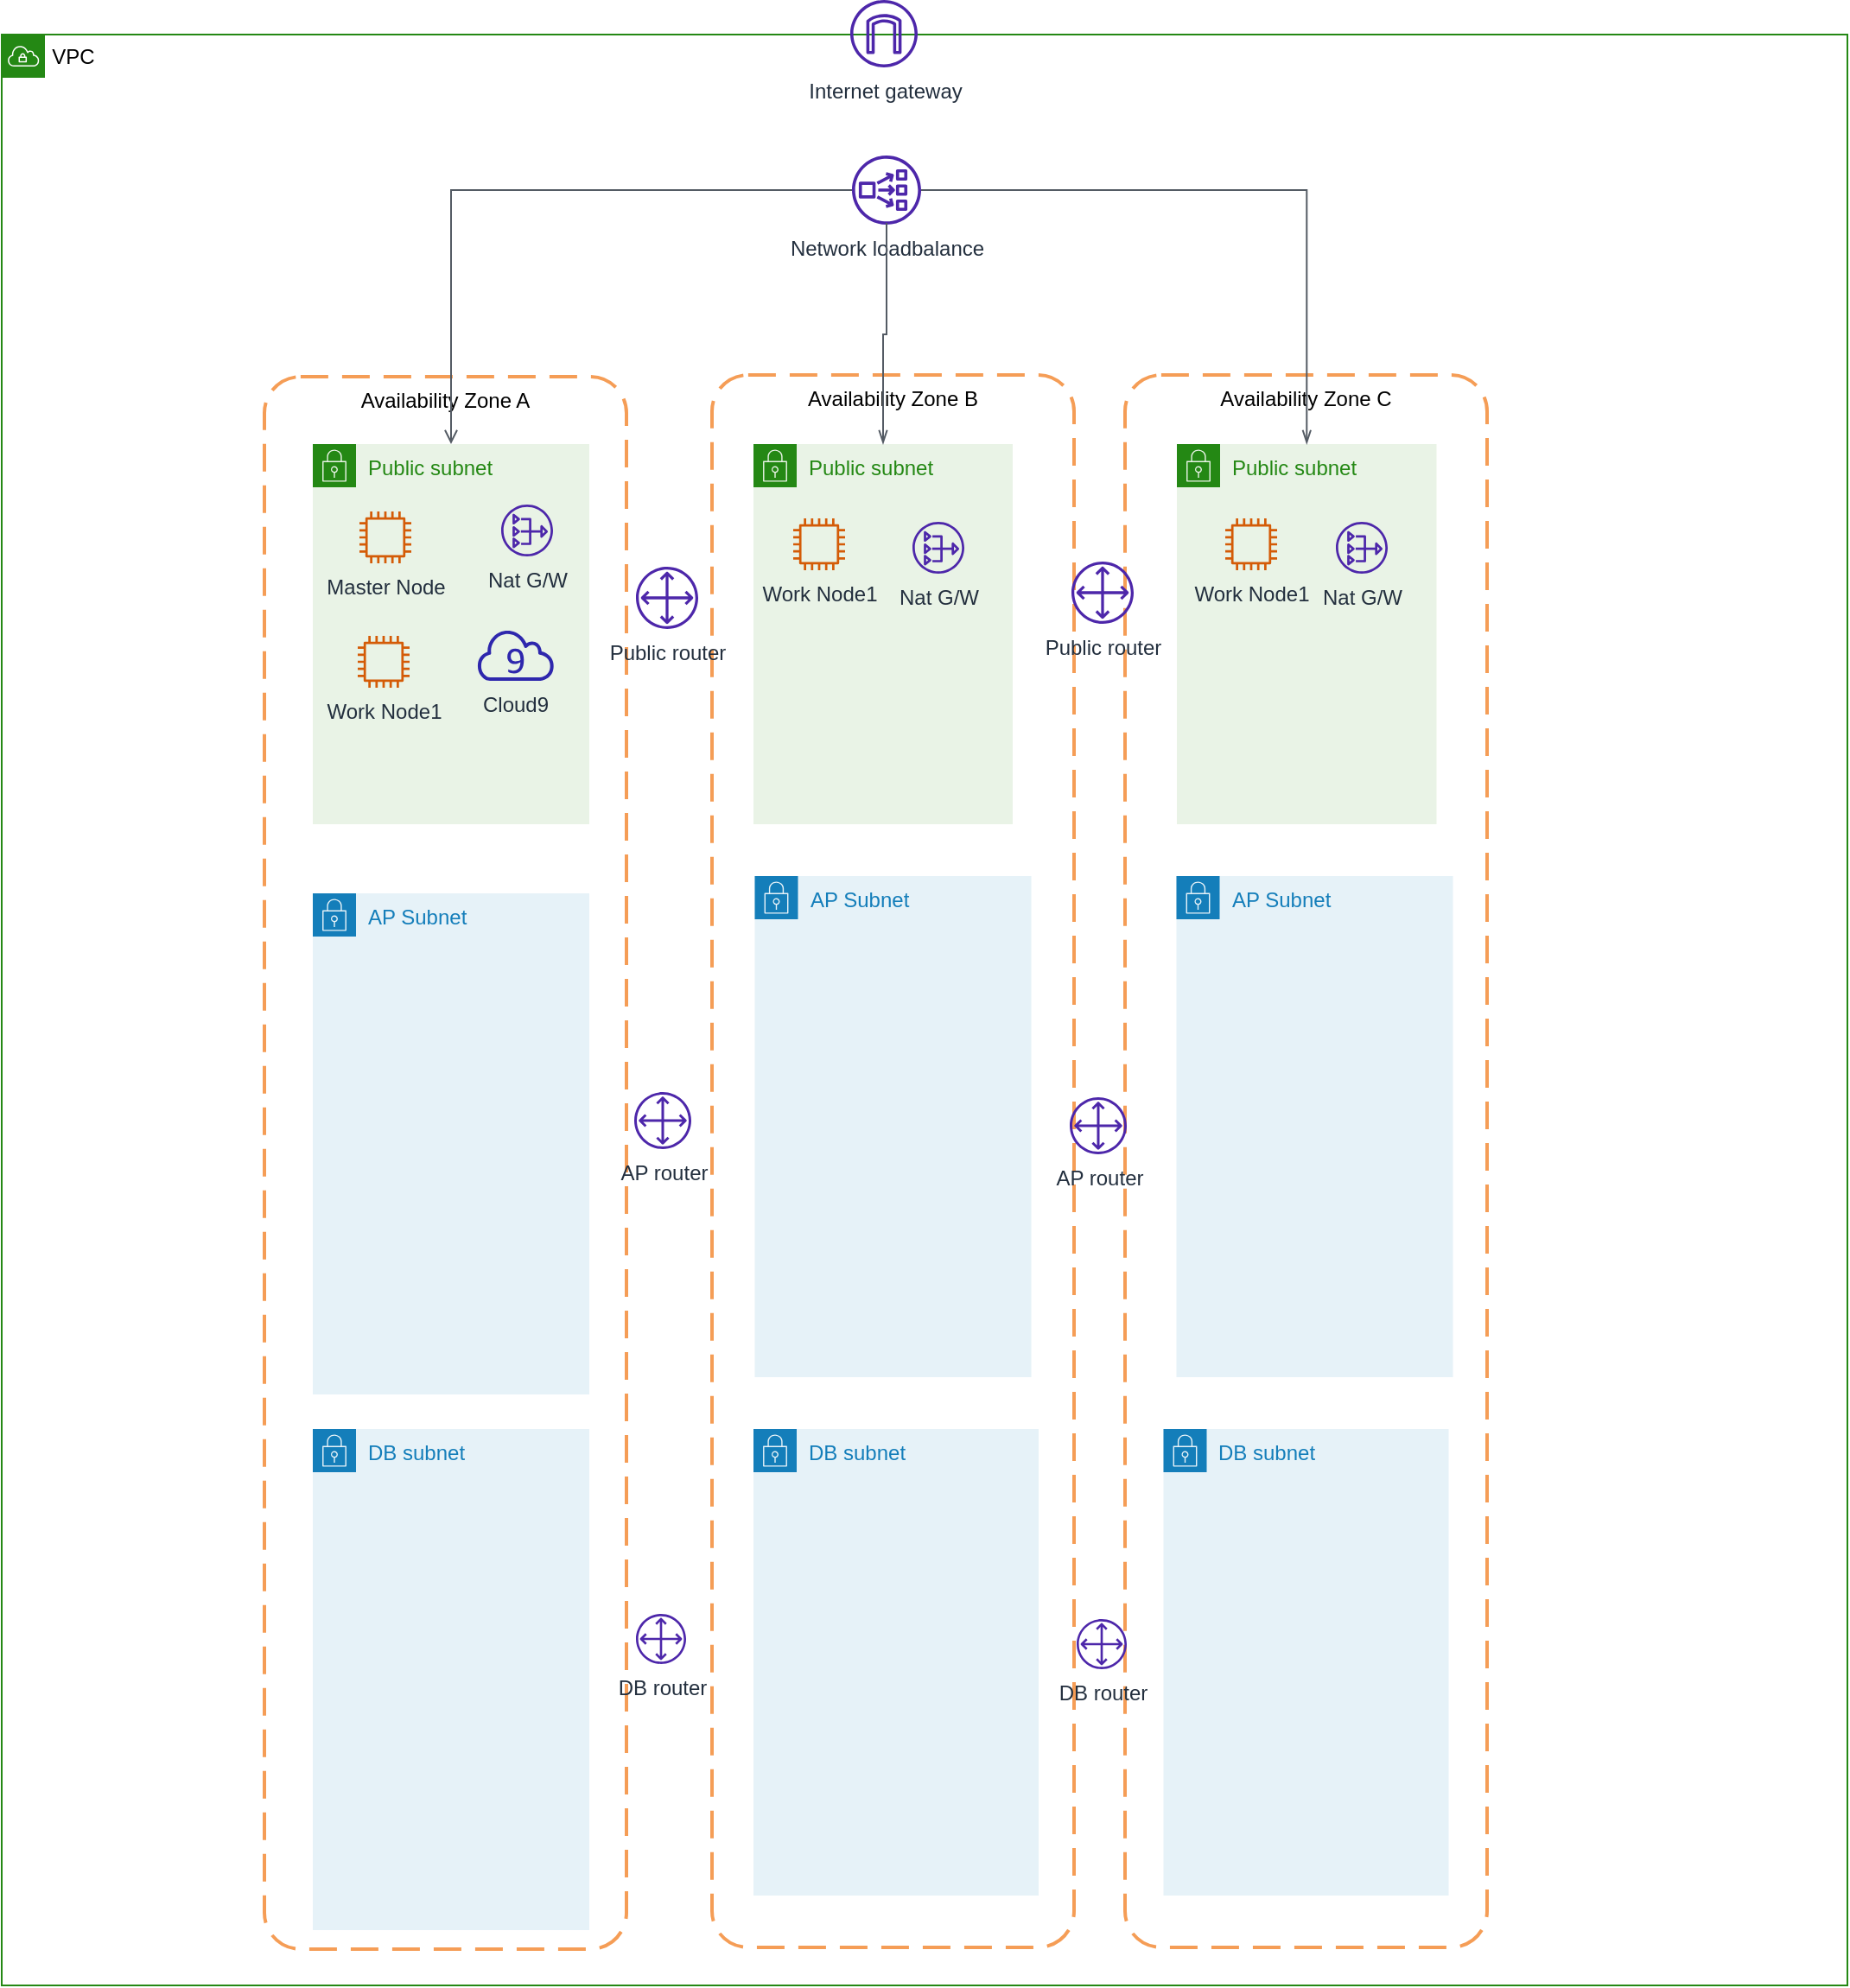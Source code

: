 <mxfile version="20.0.4" type="github">
  <diagram id="ccK9m_b5kpTQDX59rmoK" name="페이지-1">
    <mxGraphModel dx="1422" dy="372" grid="0" gridSize="10" guides="0" tooltips="1" connect="0" arrows="0" fold="1" page="0" pageScale="1" pageWidth="827" pageHeight="1169" math="0" shadow="0">
      <root>
        <mxCell id="0" />
        <mxCell id="1" parent="0" />
        <mxCell id="B3sNTLvJc7R905hy_Mim-2" value="VPC" style="points=[[0,0],[0.25,0],[0.5,0],[0.75,0],[1,0],[1,0.25],[1,0.5],[1,0.75],[1,1],[0.75,1],[0.5,1],[0.25,1],[0,1],[0,0.75],[0,0.5],[0,0.25]];outlineConnect=0;gradientColor=none;fontSize=12;fontStyle=0;container=1;pointerEvents=0;collapsible=0;recursiveResize=0;shape=mxgraph.aws4.group;grIcon=mxgraph.aws4.group_vpc;strokeColor=#248814;fillColor=none;verticalAlign=top;align=left;spacingLeft=30;fontColor=none;dashed=0;noLabel=1;" vertex="1" parent="1">
          <mxGeometry x="16" y="424" width="1068" height="1129" as="geometry" />
        </mxCell>
        <mxCell id="B3sNTLvJc7R905hy_Mim-11" value="Availability Zone C" style="rounded=1;arcSize=10;dashed=1;strokeColor=#F59D56;fillColor=none;gradientColor=none;dashPattern=8 4;strokeWidth=2;verticalAlign=top;" vertex="1" parent="B3sNTLvJc7R905hy_Mim-2">
          <mxGeometry x="650" y="197" width="209.5" height="910" as="geometry" />
        </mxCell>
        <mxCell id="B3sNTLvJc7R905hy_Mim-10" value="Availability Zone B" style="rounded=1;arcSize=10;dashed=1;strokeColor=#F59D56;fillColor=none;gradientColor=none;dashPattern=8 4;strokeWidth=2;verticalAlign=top;" vertex="1" parent="B3sNTLvJc7R905hy_Mim-2">
          <mxGeometry x="411" y="197" width="209.5" height="910" as="geometry" />
        </mxCell>
        <mxCell id="B3sNTLvJc7R905hy_Mim-9" value="Availability Zone A" style="rounded=1;arcSize=10;dashed=1;strokeColor=#F59D56;fillColor=none;gradientColor=none;dashPattern=8 4;strokeWidth=2;verticalAlign=top;" vertex="1" parent="B3sNTLvJc7R905hy_Mim-2">
          <mxGeometry x="152" y="198" width="209.5" height="910" as="geometry" />
        </mxCell>
        <mxCell id="B3sNTLvJc7R905hy_Mim-12" value="Public subnet" style="points=[[0,0],[0.25,0],[0.5,0],[0.75,0],[1,0],[1,0.25],[1,0.5],[1,0.75],[1,1],[0.75,1],[0.5,1],[0.25,1],[0,1],[0,0.75],[0,0.5],[0,0.25]];outlineConnect=0;gradientColor=none;html=1;whiteSpace=wrap;fontSize=12;fontStyle=0;container=1;pointerEvents=0;collapsible=0;recursiveResize=0;shape=mxgraph.aws4.group;grIcon=mxgraph.aws4.group_security_group;grStroke=0;strokeColor=#248814;fillColor=#E9F3E6;verticalAlign=top;align=left;spacingLeft=30;fontColor=#248814;dashed=0;" vertex="1" parent="B3sNTLvJc7R905hy_Mim-2">
          <mxGeometry x="180" y="237" width="160" height="220" as="geometry" />
        </mxCell>
        <mxCell id="B3sNTLvJc7R905hy_Mim-28" value="Work Node1" style="sketch=0;outlineConnect=0;fontColor=#232F3E;gradientColor=none;fillColor=#D45B07;strokeColor=none;dashed=0;verticalLabelPosition=bottom;verticalAlign=top;align=center;html=1;fontSize=12;fontStyle=0;aspect=fixed;pointerEvents=1;shape=mxgraph.aws4.instance2;" vertex="1" parent="B3sNTLvJc7R905hy_Mim-12">
          <mxGeometry x="26" y="111" width="30" height="30" as="geometry" />
        </mxCell>
        <mxCell id="B3sNTLvJc7R905hy_Mim-63" value="Master Node" style="sketch=0;outlineConnect=0;fontColor=#232F3E;gradientColor=none;fillColor=#D45B07;strokeColor=none;dashed=0;verticalLabelPosition=bottom;verticalAlign=top;align=center;html=1;fontSize=12;fontStyle=0;aspect=fixed;pointerEvents=1;shape=mxgraph.aws4.instance2;" vertex="1" parent="B3sNTLvJc7R905hy_Mim-12">
          <mxGeometry x="27" y="39" width="30" height="30" as="geometry" />
        </mxCell>
        <mxCell id="B3sNTLvJc7R905hy_Mim-19" value="Public subnet" style="points=[[0,0],[0.25,0],[0.5,0],[0.75,0],[1,0],[1,0.25],[1,0.5],[1,0.75],[1,1],[0.75,1],[0.5,1],[0.25,1],[0,1],[0,0.75],[0,0.5],[0,0.25]];outlineConnect=0;gradientColor=none;html=1;whiteSpace=wrap;fontSize=12;fontStyle=0;container=1;pointerEvents=0;collapsible=0;recursiveResize=0;shape=mxgraph.aws4.group;grIcon=mxgraph.aws4.group_security_group;grStroke=0;strokeColor=#248814;fillColor=#E9F3E6;verticalAlign=top;align=left;spacingLeft=30;fontColor=#248814;dashed=0;" vertex="1" parent="B3sNTLvJc7R905hy_Mim-2">
          <mxGeometry x="435" y="237" width="150" height="220" as="geometry" />
        </mxCell>
        <mxCell id="B3sNTLvJc7R905hy_Mim-45" value="Work Node1" style="sketch=0;outlineConnect=0;fontColor=#232F3E;gradientColor=none;fillColor=#D45B07;strokeColor=none;dashed=0;verticalLabelPosition=bottom;verticalAlign=top;align=center;html=1;fontSize=12;fontStyle=0;aspect=fixed;pointerEvents=1;shape=mxgraph.aws4.instance2;" vertex="1" parent="B3sNTLvJc7R905hy_Mim-19">
          <mxGeometry x="23" y="43" width="30" height="30" as="geometry" />
        </mxCell>
        <mxCell id="B3sNTLvJc7R905hy_Mim-20" value="Public subnet" style="points=[[0,0],[0.25,0],[0.5,0],[0.75,0],[1,0],[1,0.25],[1,0.5],[1,0.75],[1,1],[0.75,1],[0.5,1],[0.25,1],[0,1],[0,0.75],[0,0.5],[0,0.25]];outlineConnect=0;gradientColor=none;html=1;whiteSpace=wrap;fontSize=12;fontStyle=0;container=1;pointerEvents=0;collapsible=0;recursiveResize=0;shape=mxgraph.aws4.group;grIcon=mxgraph.aws4.group_security_group;grStroke=0;strokeColor=#248814;fillColor=#E9F3E6;verticalAlign=top;align=left;spacingLeft=30;fontColor=#248814;dashed=0;" vertex="1" parent="B3sNTLvJc7R905hy_Mim-2">
          <mxGeometry x="680" y="237" width="150.25" height="220" as="geometry" />
        </mxCell>
        <mxCell id="B3sNTLvJc7R905hy_Mim-46" value="Work Node1" style="sketch=0;outlineConnect=0;fontColor=#232F3E;gradientColor=none;fillColor=#D45B07;strokeColor=none;dashed=0;verticalLabelPosition=bottom;verticalAlign=top;align=center;html=1;fontSize=12;fontStyle=0;aspect=fixed;pointerEvents=1;shape=mxgraph.aws4.instance2;" vertex="1" parent="B3sNTLvJc7R905hy_Mim-20">
          <mxGeometry x="28" y="43" width="30" height="30" as="geometry" />
        </mxCell>
        <mxCell id="B3sNTLvJc7R905hy_Mim-21" value="AP Subnet" style="points=[[0,0],[0.25,0],[0.5,0],[0.75,0],[1,0],[1,0.25],[1,0.5],[1,0.75],[1,1],[0.75,1],[0.5,1],[0.25,1],[0,1],[0,0.75],[0,0.5],[0,0.25]];outlineConnect=0;gradientColor=none;html=1;whiteSpace=wrap;fontSize=12;fontStyle=0;container=1;pointerEvents=0;collapsible=0;recursiveResize=0;shape=mxgraph.aws4.group;grIcon=mxgraph.aws4.group_security_group;grStroke=0;strokeColor=#147EBA;fillColor=#E6F2F8;verticalAlign=top;align=left;spacingLeft=30;fontColor=#147EBA;dashed=0;" vertex="1" parent="B3sNTLvJc7R905hy_Mim-2">
          <mxGeometry x="180" y="497" width="160" height="290" as="geometry" />
        </mxCell>
        <mxCell id="B3sNTLvJc7R905hy_Mim-22" value="AP Subnet" style="points=[[0,0],[0.25,0],[0.5,0],[0.75,0],[1,0],[1,0.25],[1,0.5],[1,0.75],[1,1],[0.75,1],[0.5,1],[0.25,1],[0,1],[0,0.75],[0,0.5],[0,0.25]];outlineConnect=0;gradientColor=none;html=1;whiteSpace=wrap;fontSize=12;fontStyle=0;container=1;pointerEvents=0;collapsible=0;recursiveResize=0;shape=mxgraph.aws4.group;grIcon=mxgraph.aws4.group_security_group;grStroke=0;strokeColor=#147EBA;fillColor=#E6F2F8;verticalAlign=top;align=left;spacingLeft=30;fontColor=#147EBA;dashed=0;" vertex="1" parent="B3sNTLvJc7R905hy_Mim-2">
          <mxGeometry x="435.75" y="487" width="160" height="290" as="geometry" />
        </mxCell>
        <mxCell id="B3sNTLvJc7R905hy_Mim-23" value="AP Subnet" style="points=[[0,0],[0.25,0],[0.5,0],[0.75,0],[1,0],[1,0.25],[1,0.5],[1,0.75],[1,1],[0.75,1],[0.5,1],[0.25,1],[0,1],[0,0.75],[0,0.5],[0,0.25]];outlineConnect=0;gradientColor=none;html=1;whiteSpace=wrap;fontSize=12;fontStyle=0;container=1;pointerEvents=0;collapsible=0;recursiveResize=0;shape=mxgraph.aws4.group;grIcon=mxgraph.aws4.group_security_group;grStroke=0;strokeColor=#147EBA;fillColor=#E6F2F8;verticalAlign=top;align=left;spacingLeft=30;fontColor=#147EBA;dashed=0;" vertex="1" parent="B3sNTLvJc7R905hy_Mim-2">
          <mxGeometry x="679.75" y="487" width="160" height="290" as="geometry" />
        </mxCell>
        <mxCell id="B3sNTLvJc7R905hy_Mim-24" value="DB subnet" style="points=[[0,0],[0.25,0],[0.5,0],[0.75,0],[1,0],[1,0.25],[1,0.5],[1,0.75],[1,1],[0.75,1],[0.5,1],[0.25,1],[0,1],[0,0.75],[0,0.5],[0,0.25]];outlineConnect=0;gradientColor=none;html=1;whiteSpace=wrap;fontSize=12;fontStyle=0;container=1;pointerEvents=0;collapsible=0;recursiveResize=0;shape=mxgraph.aws4.group;grIcon=mxgraph.aws4.group_security_group;grStroke=0;strokeColor=#147EBA;fillColor=#E6F2F8;verticalAlign=top;align=left;spacingLeft=30;fontColor=#147EBA;dashed=0;" vertex="1" parent="B3sNTLvJc7R905hy_Mim-2">
          <mxGeometry x="180" y="807" width="160" height="290" as="geometry" />
        </mxCell>
        <mxCell id="B3sNTLvJc7R905hy_Mim-25" value="DB subnet" style="points=[[0,0],[0.25,0],[0.5,0],[0.75,0],[1,0],[1,0.25],[1,0.5],[1,0.75],[1,1],[0.75,1],[0.5,1],[0.25,1],[0,1],[0,0.75],[0,0.5],[0,0.25]];outlineConnect=0;gradientColor=none;html=1;whiteSpace=wrap;fontSize=12;fontStyle=0;container=1;pointerEvents=0;collapsible=0;recursiveResize=0;shape=mxgraph.aws4.group;grIcon=mxgraph.aws4.group_security_group;grStroke=0;strokeColor=#147EBA;fillColor=#E6F2F8;verticalAlign=top;align=left;spacingLeft=30;fontColor=#147EBA;dashed=0;" vertex="1" parent="B3sNTLvJc7R905hy_Mim-2">
          <mxGeometry x="435" y="807" width="165" height="270" as="geometry" />
        </mxCell>
        <mxCell id="B3sNTLvJc7R905hy_Mim-26" value="DB subnet" style="points=[[0,0],[0.25,0],[0.5,0],[0.75,0],[1,0],[1,0.25],[1,0.5],[1,0.75],[1,1],[0.75,1],[0.5,1],[0.25,1],[0,1],[0,0.75],[0,0.5],[0,0.25]];outlineConnect=0;gradientColor=none;html=1;whiteSpace=wrap;fontSize=12;fontStyle=0;container=1;pointerEvents=0;collapsible=0;recursiveResize=0;shape=mxgraph.aws4.group;grIcon=mxgraph.aws4.group_security_group;grStroke=0;strokeColor=#147EBA;fillColor=#E6F2F8;verticalAlign=top;align=left;spacingLeft=30;fontColor=#147EBA;dashed=0;" vertex="1" parent="B3sNTLvJc7R905hy_Mim-2">
          <mxGeometry x="672.25" y="807" width="165" height="270" as="geometry" />
        </mxCell>
        <mxCell id="B3sNTLvJc7R905hy_Mim-73" value="Nat G/W" style="sketch=0;outlineConnect=0;fontColor=#232F3E;gradientColor=none;fillColor=#4D27AA;strokeColor=none;dashed=0;verticalLabelPosition=bottom;verticalAlign=top;align=center;html=1;fontSize=12;fontStyle=0;aspect=fixed;pointerEvents=1;shape=mxgraph.aws4.nat_gateway;" vertex="1" parent="B3sNTLvJc7R905hy_Mim-2">
          <mxGeometry x="289" y="272" width="30" height="30" as="geometry" />
        </mxCell>
        <mxCell id="B3sNTLvJc7R905hy_Mim-80" value="Nat G/W" style="sketch=0;outlineConnect=0;fontColor=#232F3E;gradientColor=none;fillColor=#4D27AA;strokeColor=none;dashed=0;verticalLabelPosition=bottom;verticalAlign=top;align=center;html=1;fontSize=12;fontStyle=0;aspect=fixed;pointerEvents=1;shape=mxgraph.aws4.nat_gateway;" vertex="1" parent="B3sNTLvJc7R905hy_Mim-2">
          <mxGeometry x="527" y="282" width="30" height="30" as="geometry" />
        </mxCell>
        <mxCell id="B3sNTLvJc7R905hy_Mim-81" value="Nat G/W" style="sketch=0;outlineConnect=0;fontColor=#232F3E;gradientColor=none;fillColor=#4D27AA;strokeColor=none;dashed=0;verticalLabelPosition=bottom;verticalAlign=top;align=center;html=1;fontSize=12;fontStyle=0;aspect=fixed;pointerEvents=1;shape=mxgraph.aws4.nat_gateway;" vertex="1" parent="B3sNTLvJc7R905hy_Mim-2">
          <mxGeometry x="772" y="282" width="30" height="30" as="geometry" />
        </mxCell>
        <mxCell id="B3sNTLvJc7R905hy_Mim-82" value="Public router" style="sketch=0;outlineConnect=0;fontColor=#232F3E;gradientColor=none;fillColor=#4D27AA;strokeColor=none;dashed=0;verticalLabelPosition=bottom;verticalAlign=top;align=center;html=1;fontSize=12;fontStyle=0;aspect=fixed;pointerEvents=1;shape=mxgraph.aws4.customer_gateway;" vertex="1" parent="B3sNTLvJc7R905hy_Mim-2">
          <mxGeometry x="367" y="308" width="36" height="36" as="geometry" />
        </mxCell>
        <mxCell id="B3sNTLvJc7R905hy_Mim-83" value="AP router" style="sketch=0;outlineConnect=0;fontColor=#232F3E;gradientColor=none;fillColor=#4D27AA;strokeColor=none;dashed=0;verticalLabelPosition=bottom;verticalAlign=top;align=center;html=1;fontSize=12;fontStyle=0;aspect=fixed;pointerEvents=1;shape=mxgraph.aws4.customer_gateway;" vertex="1" parent="B3sNTLvJc7R905hy_Mim-2">
          <mxGeometry x="366" y="612" width="33" height="33" as="geometry" />
        </mxCell>
        <mxCell id="B3sNTLvJc7R905hy_Mim-84" value="Public router" style="sketch=0;outlineConnect=0;fontColor=#232F3E;gradientColor=none;fillColor=#4D27AA;strokeColor=none;dashed=0;verticalLabelPosition=bottom;verticalAlign=top;align=center;html=1;fontSize=12;fontStyle=0;aspect=fixed;pointerEvents=1;shape=mxgraph.aws4.customer_gateway;" vertex="1" parent="B3sNTLvJc7R905hy_Mim-2">
          <mxGeometry x="619" y="305" width="36" height="36" as="geometry" />
        </mxCell>
        <mxCell id="B3sNTLvJc7R905hy_Mim-85" value="AP router" style="sketch=0;outlineConnect=0;fontColor=#232F3E;gradientColor=none;fillColor=#4D27AA;strokeColor=none;dashed=0;verticalLabelPosition=bottom;verticalAlign=top;align=center;html=1;fontSize=12;fontStyle=0;aspect=fixed;pointerEvents=1;shape=mxgraph.aws4.customer_gateway;" vertex="1" parent="B3sNTLvJc7R905hy_Mim-2">
          <mxGeometry x="618" y="615" width="33" height="33" as="geometry" />
        </mxCell>
        <mxCell id="B3sNTLvJc7R905hy_Mim-86" value="DB router" style="sketch=0;outlineConnect=0;fontColor=#232F3E;gradientColor=none;fillColor=#4D27AA;strokeColor=none;dashed=0;verticalLabelPosition=bottom;verticalAlign=top;align=center;html=1;fontSize=12;fontStyle=0;aspect=fixed;pointerEvents=1;shape=mxgraph.aws4.customer_gateway;" vertex="1" parent="B3sNTLvJc7R905hy_Mim-2">
          <mxGeometry x="367" y="914" width="29" height="29" as="geometry" />
        </mxCell>
        <mxCell id="B3sNTLvJc7R905hy_Mim-88" value="DB router" style="sketch=0;outlineConnect=0;fontColor=#232F3E;gradientColor=none;fillColor=#4D27AA;strokeColor=none;dashed=0;verticalLabelPosition=bottom;verticalAlign=top;align=center;html=1;fontSize=12;fontStyle=0;aspect=fixed;pointerEvents=1;shape=mxgraph.aws4.customer_gateway;" vertex="1" parent="B3sNTLvJc7R905hy_Mim-2">
          <mxGeometry x="622" y="917" width="29" height="29" as="geometry" />
        </mxCell>
        <mxCell id="B3sNTLvJc7R905hy_Mim-89" value="Network loadbalance" style="sketch=0;outlineConnect=0;fontColor=#232F3E;gradientColor=none;fillColor=#4D27AA;strokeColor=none;dashed=0;verticalLabelPosition=bottom;verticalAlign=top;align=center;html=1;fontSize=12;fontStyle=0;aspect=fixed;pointerEvents=1;shape=mxgraph.aws4.network_load_balancer;" vertex="1" parent="B3sNTLvJc7R905hy_Mim-2">
          <mxGeometry x="492" y="70" width="40" height="40" as="geometry" />
        </mxCell>
        <mxCell id="B3sNTLvJc7R905hy_Mim-71" value="Internet gateway" style="sketch=0;outlineConnect=0;fontColor=#232F3E;gradientColor=none;fillColor=#4D27AA;strokeColor=none;dashed=0;verticalLabelPosition=bottom;verticalAlign=top;align=center;html=1;fontSize=12;fontStyle=0;aspect=fixed;pointerEvents=1;shape=mxgraph.aws4.internet_gateway;" vertex="1" parent="B3sNTLvJc7R905hy_Mim-2">
          <mxGeometry x="491" y="-20" width="39" height="39" as="geometry" />
        </mxCell>
        <mxCell id="B3sNTLvJc7R905hy_Mim-90" value="VPC" style="text;html=1;align=center;verticalAlign=middle;resizable=0;points=[];autosize=1;strokeColor=none;fillColor=none;fontColor=none;" vertex="1" parent="B3sNTLvJc7R905hy_Mim-2">
          <mxGeometry x="19" width="43" height="26" as="geometry" />
        </mxCell>
        <mxCell id="B3sNTLvJc7R905hy_Mim-92" value="" style="edgeStyle=orthogonalEdgeStyle;html=1;endArrow=none;elbow=vertical;startArrow=open;startFill=0;strokeColor=#545B64;rounded=0;fontColor=none;" edge="1" parent="B3sNTLvJc7R905hy_Mim-2" source="B3sNTLvJc7R905hy_Mim-12" target="B3sNTLvJc7R905hy_Mim-89">
          <mxGeometry width="100" relative="1" as="geometry">
            <mxPoint x="361" as="sourcePoint" />
            <mxPoint x="422" y="-130" as="targetPoint" />
            <Array as="points">
              <mxPoint x="260" y="90" />
            </Array>
          </mxGeometry>
        </mxCell>
        <mxCell id="B3sNTLvJc7R905hy_Mim-93" value="" style="edgeStyle=orthogonalEdgeStyle;html=1;endArrow=openThin;elbow=vertical;startArrow=none;endFill=0;strokeColor=#545B64;rounded=0;fontColor=none;exitX=0.5;exitY=0.975;exitDx=0;exitDy=0;exitPerimeter=0;" edge="1" parent="B3sNTLvJc7R905hy_Mim-2" source="B3sNTLvJc7R905hy_Mim-89" target="B3sNTLvJc7R905hy_Mim-19">
          <mxGeometry width="100" relative="1" as="geometry">
            <mxPoint x="362" y="400" as="sourcePoint" />
            <mxPoint x="512" y="195" as="targetPoint" />
          </mxGeometry>
        </mxCell>
        <mxCell id="B3sNTLvJc7R905hy_Mim-94" value="" style="edgeStyle=orthogonalEdgeStyle;html=1;endArrow=openThin;elbow=vertical;startArrow=none;endFill=0;strokeColor=#545B64;rounded=0;fontColor=none;" edge="1" parent="B3sNTLvJc7R905hy_Mim-2" source="B3sNTLvJc7R905hy_Mim-89" target="B3sNTLvJc7R905hy_Mim-20">
          <mxGeometry width="100" relative="1" as="geometry">
            <mxPoint x="522" y="119" as="sourcePoint" />
            <mxPoint x="520" y="247" as="targetPoint" />
          </mxGeometry>
        </mxCell>
        <mxCell id="B3sNTLvJc7R905hy_Mim-96" value="Cloud9" style="sketch=0;outlineConnect=0;fontColor=#232F3E;gradientColor=none;fillColor=#2E27AD;strokeColor=none;dashed=0;verticalLabelPosition=bottom;verticalAlign=top;align=center;html=1;fontSize=12;fontStyle=0;aspect=fixed;shape=mxgraph.aws4.cloud9;" vertex="1" parent="B3sNTLvJc7R905hy_Mim-2">
          <mxGeometry x="274" y="344" width="46.8" height="30" as="geometry" />
        </mxCell>
      </root>
    </mxGraphModel>
  </diagram>
</mxfile>
